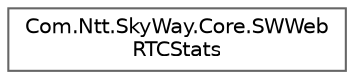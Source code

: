 digraph "クラス階層図"
{
 // LATEX_PDF_SIZE
  bgcolor="transparent";
  edge [fontname=Helvetica,fontsize=10,labelfontname=Helvetica,labelfontsize=10];
  node [fontname=Helvetica,fontsize=10,shape=box,height=0.2,width=0.4];
  rankdir="LR";
  Node0 [id="Node000000",label="Com.Ntt.SkyWay.Core.SWWeb\lRTCStats",height=0.2,width=0.4,color="grey40", fillcolor="white", style="filled",URL="$class_com_1_1_ntt_1_1_sky_way_1_1_core_1_1_s_w_web_r_t_c_stats.html",tooltip=" "];
}
